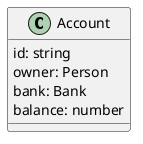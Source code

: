 @startuml
class Account {
    id: string
    owner: Person
    bank: Bank
    balance: number
}
@enduml